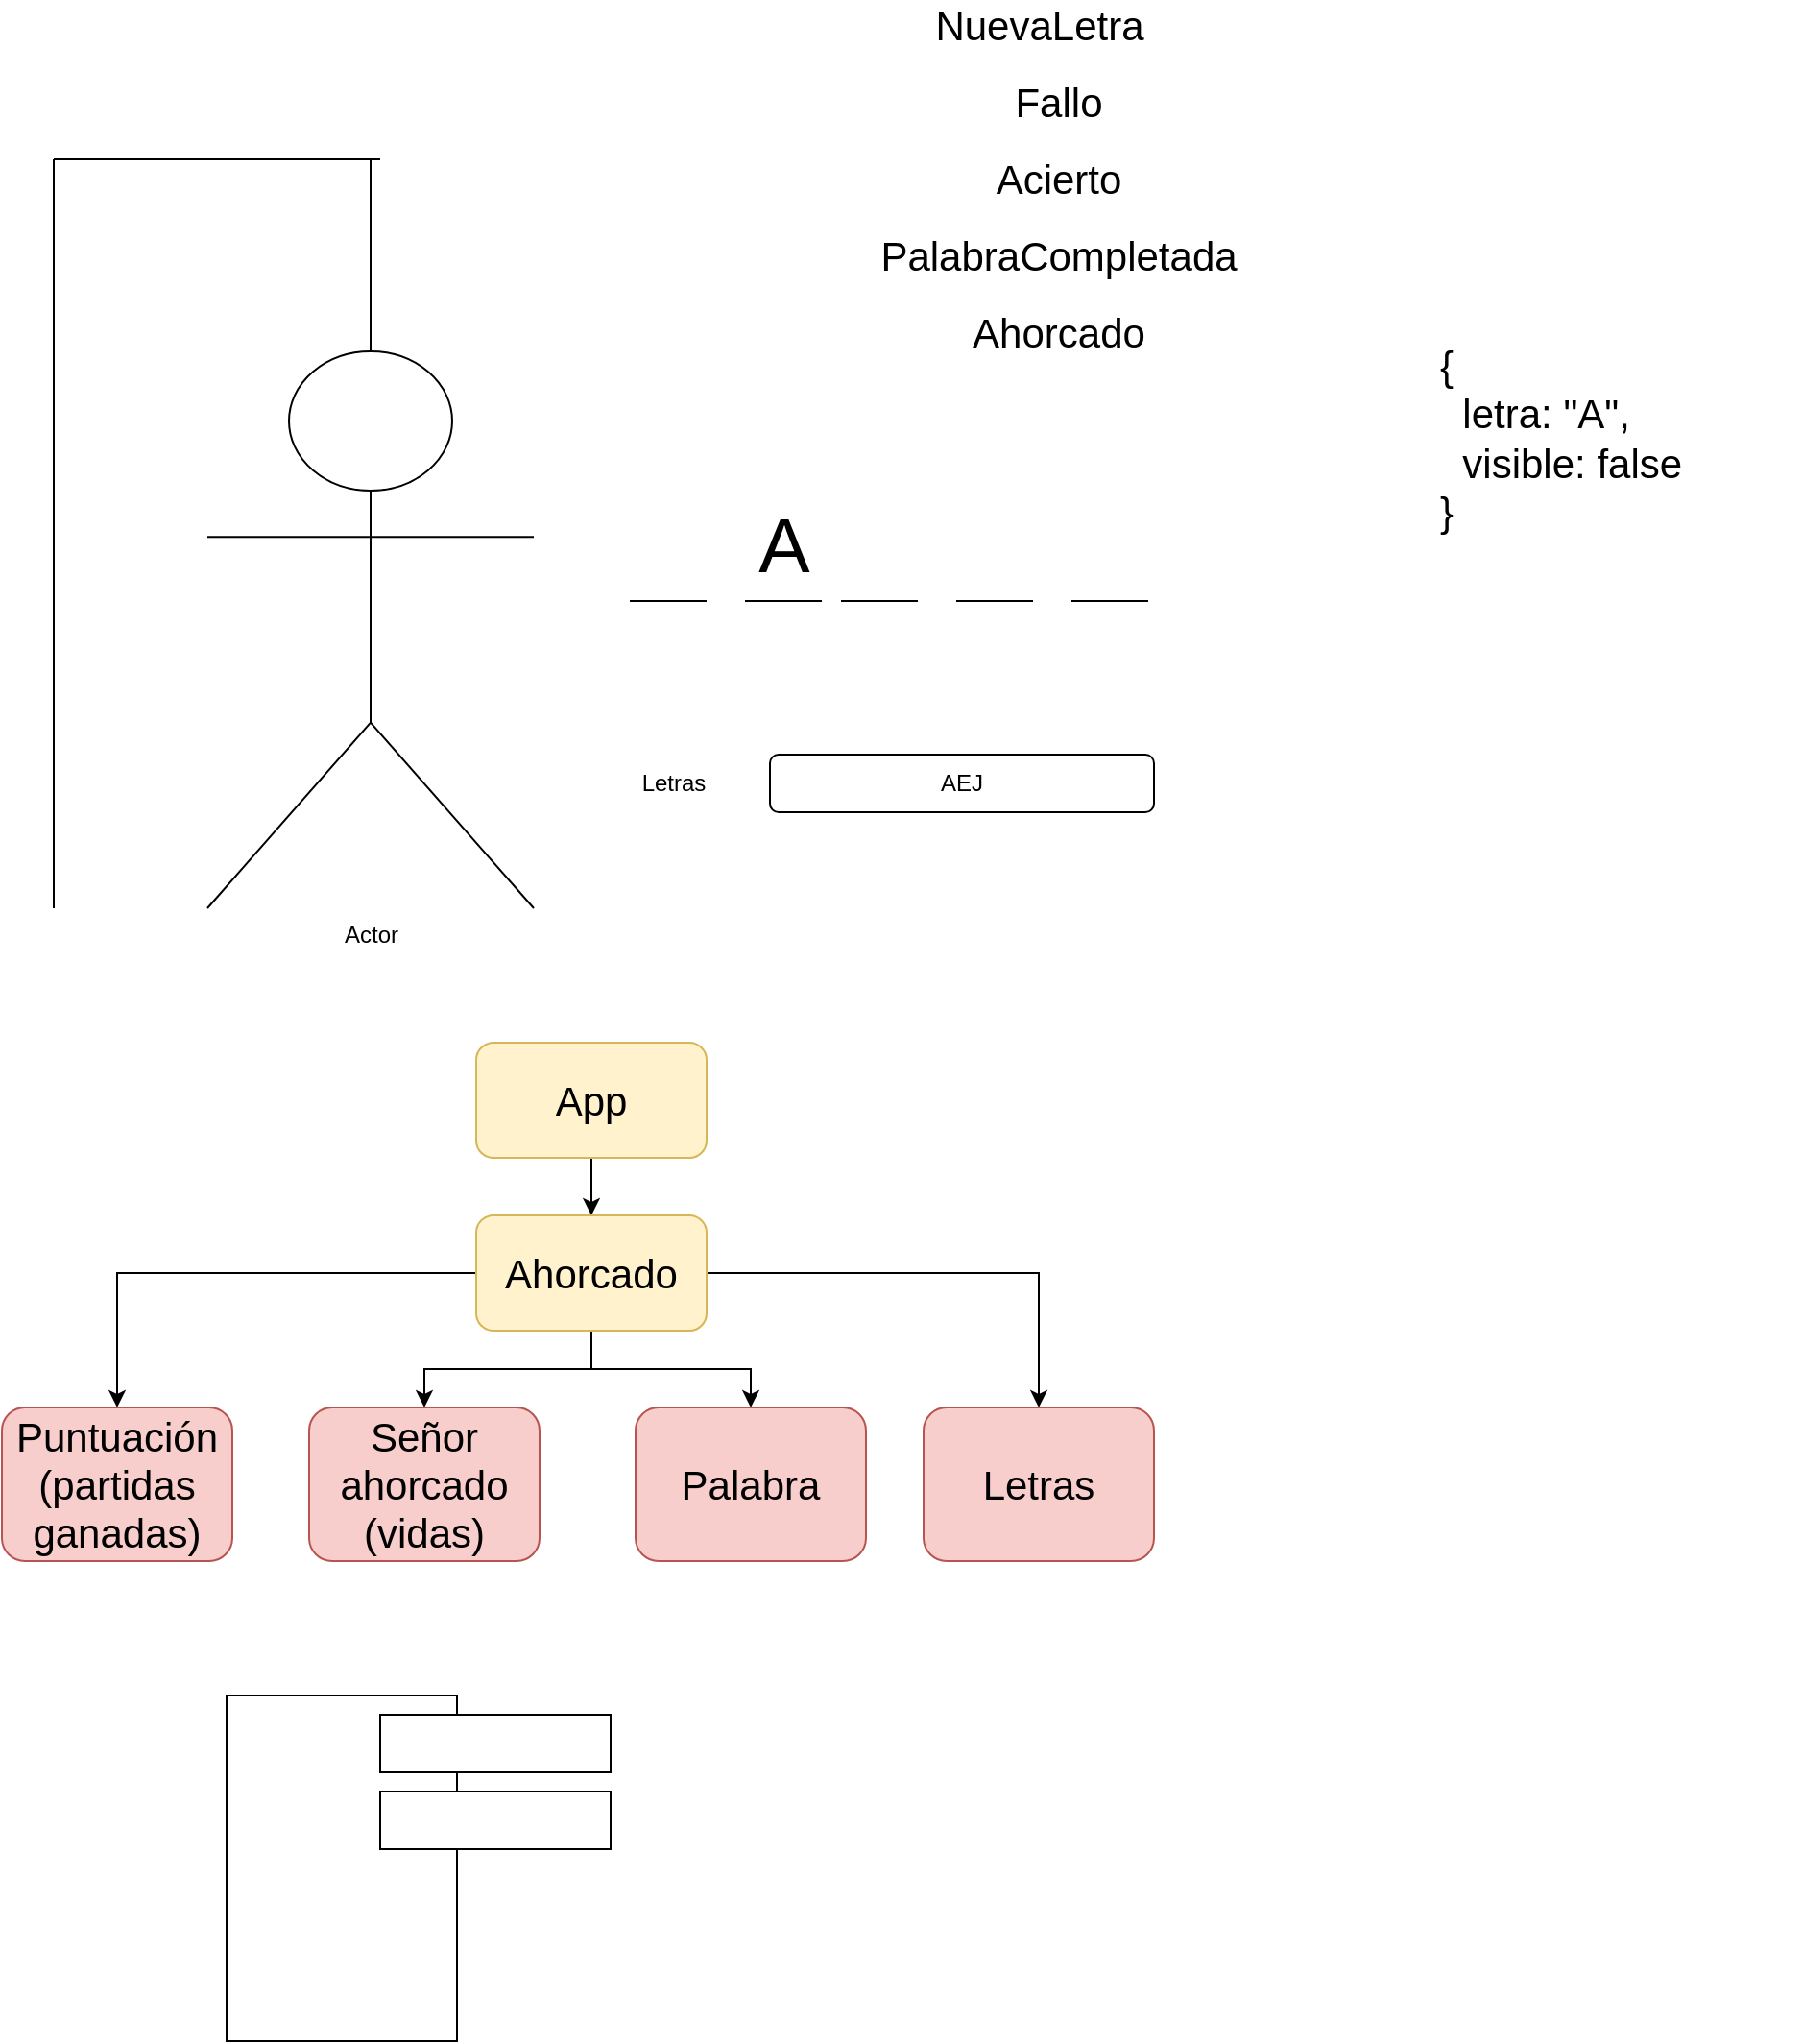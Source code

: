 <mxfile version="12.6.5" type="device"><diagram id="QN5Zk4of3qhQJZS_ugjB" name="Page-1"><mxGraphModel dx="1102" dy="1000" grid="1" gridSize="10" guides="1" tooltips="1" connect="1" arrows="1" fold="1" page="1" pageScale="1" pageWidth="827" pageHeight="1169" math="0" shadow="0"><root><mxCell id="0"/><mxCell id="1" parent="0"/><mxCell id="jxywBR3xFLj3tfyYOCNh-1" value="Actor" style="shape=umlActor;verticalLabelPosition=bottom;labelBackgroundColor=#ffffff;verticalAlign=top;html=1;outlineConnect=0;" parent="1" vertex="1"><mxGeometry x="220" y="230" width="170" height="290" as="geometry"/></mxCell><mxCell id="jxywBR3xFLj3tfyYOCNh-2" value="" style="endArrow=none;html=1;exitX=0.5;exitY=0;exitDx=0;exitDy=0;exitPerimeter=0;" parent="1" source="jxywBR3xFLj3tfyYOCNh-1" edge="1"><mxGeometry width="50" height="50" relative="1" as="geometry"><mxPoint x="280" y="180" as="sourcePoint"/><mxPoint x="305" y="130" as="targetPoint"/></mxGeometry></mxCell><mxCell id="jxywBR3xFLj3tfyYOCNh-3" value="" style="endArrow=none;html=1;" parent="1" edge="1"><mxGeometry width="50" height="50" relative="1" as="geometry"><mxPoint x="140" y="130" as="sourcePoint"/><mxPoint x="310" y="130" as="targetPoint"/></mxGeometry></mxCell><mxCell id="jxywBR3xFLj3tfyYOCNh-4" value="" style="endArrow=none;html=1;" parent="1" edge="1"><mxGeometry width="50" height="50" relative="1" as="geometry"><mxPoint x="140" y="520" as="sourcePoint"/><mxPoint x="140" y="130" as="targetPoint"/></mxGeometry></mxCell><mxCell id="jxywBR3xFLj3tfyYOCNh-5" value="" style="endArrow=none;html=1;" parent="1" edge="1"><mxGeometry width="50" height="50" relative="1" as="geometry"><mxPoint x="500" y="360" as="sourcePoint"/><mxPoint x="540" y="360" as="targetPoint"/></mxGeometry></mxCell><mxCell id="p3P_Gn9_XQn2qCIZhmGr-1" value="A" style="text;html=1;align=center;verticalAlign=middle;resizable=0;points=[];labelBackgroundColor=#ffffff;fontSize=40;" vertex="1" connectable="0" parent="jxywBR3xFLj3tfyYOCNh-5"><mxGeometry x="-0.5" y="-5" relative="1" as="geometry"><mxPoint x="10" y="-35" as="offset"/></mxGeometry></mxCell><mxCell id="jxywBR3xFLj3tfyYOCNh-6" value="" style="endArrow=none;html=1;" parent="1" edge="1"><mxGeometry width="50" height="50" relative="1" as="geometry"><mxPoint x="440" y="360" as="sourcePoint"/><mxPoint x="480" y="360" as="targetPoint"/></mxGeometry></mxCell><mxCell id="jxywBR3xFLj3tfyYOCNh-7" value="" style="endArrow=none;html=1;" parent="1" edge="1"><mxGeometry width="50" height="50" relative="1" as="geometry"><mxPoint x="710" y="360" as="sourcePoint"/><mxPoint x="670" y="360" as="targetPoint"/></mxGeometry></mxCell><mxCell id="jxywBR3xFLj3tfyYOCNh-8" value="" style="endArrow=none;html=1;" parent="1" edge="1"><mxGeometry width="50" height="50" relative="1" as="geometry"><mxPoint x="610" y="360" as="sourcePoint"/><mxPoint x="650" y="360" as="targetPoint"/></mxGeometry></mxCell><mxCell id="jxywBR3xFLj3tfyYOCNh-9" value="" style="endArrow=none;html=1;" parent="1" edge="1"><mxGeometry width="50" height="50" relative="1" as="geometry"><mxPoint x="550" y="360" as="sourcePoint"/><mxPoint x="590" y="360" as="targetPoint"/></mxGeometry></mxCell><mxCell id="jxywBR3xFLj3tfyYOCNh-11" value="AEJ" style="rounded=1;whiteSpace=wrap;html=1;" parent="1" vertex="1"><mxGeometry x="513" y="440" width="200" height="30" as="geometry"/></mxCell><mxCell id="jxywBR3xFLj3tfyYOCNh-12" value="Letras" style="text;html=1;strokeColor=none;fillColor=none;align=center;verticalAlign=middle;whiteSpace=wrap;rounded=0;" parent="1" vertex="1"><mxGeometry x="443" y="445" width="40" height="20" as="geometry"/></mxCell><mxCell id="jxywBR3xFLj3tfyYOCNh-15" style="edgeStyle=orthogonalEdgeStyle;rounded=0;orthogonalLoop=1;jettySize=auto;html=1;exitX=0.5;exitY=1;exitDx=0;exitDy=0;entryX=0.5;entryY=0;entryDx=0;entryDy=0;fontSize=21;" parent="1" source="jxywBR3xFLj3tfyYOCNh-13" target="jxywBR3xFLj3tfyYOCNh-14" edge="1"><mxGeometry relative="1" as="geometry"/></mxCell><mxCell id="jxywBR3xFLj3tfyYOCNh-13" value="App" style="rounded=1;whiteSpace=wrap;html=1;fontSize=21;fillColor=#fff2cc;strokeColor=#d6b656;" parent="1" vertex="1"><mxGeometry x="360" y="590" width="120" height="60" as="geometry"/></mxCell><mxCell id="jxywBR3xFLj3tfyYOCNh-22" value="Puntuación (partidas ganadas)" style="rounded=1;whiteSpace=wrap;html=1;fontSize=21;fillColor=#f8cecc;strokeColor=#b85450;" parent="1" vertex="1"><mxGeometry x="113" y="780" width="120" height="80" as="geometry"/></mxCell><mxCell id="jxywBR3xFLj3tfyYOCNh-18" style="edgeStyle=orthogonalEdgeStyle;rounded=0;orthogonalLoop=1;jettySize=auto;html=1;entryX=0.5;entryY=0;entryDx=0;entryDy=0;fontSize=21;" parent="1" source="jxywBR3xFLj3tfyYOCNh-14" target="jxywBR3xFLj3tfyYOCNh-17" edge="1"><mxGeometry relative="1" as="geometry"/></mxCell><mxCell id="jxywBR3xFLj3tfyYOCNh-19" style="edgeStyle=orthogonalEdgeStyle;rounded=0;orthogonalLoop=1;jettySize=auto;html=1;fontSize=21;" parent="1" source="jxywBR3xFLj3tfyYOCNh-14" target="jxywBR3xFLj3tfyYOCNh-16" edge="1"><mxGeometry relative="1" as="geometry"/></mxCell><mxCell id="jxywBR3xFLj3tfyYOCNh-21" value="" style="edgeStyle=orthogonalEdgeStyle;rounded=0;orthogonalLoop=1;jettySize=auto;html=1;fontSize=21;" parent="1" source="jxywBR3xFLj3tfyYOCNh-14" target="jxywBR3xFLj3tfyYOCNh-20" edge="1"><mxGeometry relative="1" as="geometry"/></mxCell><mxCell id="jxywBR3xFLj3tfyYOCNh-31" style="edgeStyle=orthogonalEdgeStyle;rounded=0;orthogonalLoop=1;jettySize=auto;html=1;entryX=0.5;entryY=0;entryDx=0;entryDy=0;fontSize=21;" parent="1" source="jxywBR3xFLj3tfyYOCNh-14" target="jxywBR3xFLj3tfyYOCNh-22" edge="1"><mxGeometry relative="1" as="geometry"/></mxCell><mxCell id="jxywBR3xFLj3tfyYOCNh-14" value="Ahorcado" style="rounded=1;whiteSpace=wrap;html=1;fontSize=21;fillColor=#fff2cc;strokeColor=#d6b656;" parent="1" vertex="1"><mxGeometry x="360" y="680" width="120" height="60" as="geometry"/></mxCell><mxCell id="jxywBR3xFLj3tfyYOCNh-20" value="Letras" style="rounded=1;whiteSpace=wrap;html=1;fontSize=21;fillColor=#f8cecc;strokeColor=#b85450;" parent="1" vertex="1"><mxGeometry x="593" y="780" width="120" height="80" as="geometry"/></mxCell><mxCell id="jxywBR3xFLj3tfyYOCNh-16" value="Palabra" style="rounded=1;whiteSpace=wrap;html=1;fontSize=21;fillColor=#f8cecc;strokeColor=#b85450;" parent="1" vertex="1"><mxGeometry x="443" y="780" width="120" height="80" as="geometry"/></mxCell><mxCell id="jxywBR3xFLj3tfyYOCNh-17" value="Señor ahorcado (vidas)" style="rounded=1;whiteSpace=wrap;html=1;fontSize=21;fillColor=#f8cecc;strokeColor=#b85450;" parent="1" vertex="1"><mxGeometry x="273" y="780" width="120" height="80" as="geometry"/></mxCell><mxCell id="jxywBR3xFLj3tfyYOCNh-24" value="" style="rounded=0;whiteSpace=wrap;html=1;fontSize=21;" parent="1" vertex="1"><mxGeometry x="230" y="930" width="120" height="180" as="geometry"/></mxCell><mxCell id="jxywBR3xFLj3tfyYOCNh-25" value="" style="rounded=0;whiteSpace=wrap;html=1;fontSize=21;" parent="1" vertex="1"><mxGeometry x="310" y="940" width="120" height="30" as="geometry"/></mxCell><mxCell id="jxywBR3xFLj3tfyYOCNh-26" value="" style="rounded=0;whiteSpace=wrap;html=1;fontSize=21;" parent="1" vertex="1"><mxGeometry x="310" y="980" width="120" height="30" as="geometry"/></mxCell><mxCell id="jxywBR3xFLj3tfyYOCNh-32" value="NuevaLetra" style="text;html=1;strokeColor=none;fillColor=none;align=center;verticalAlign=middle;whiteSpace=wrap;rounded=0;fontSize=21;" parent="1" vertex="1"><mxGeometry x="569.5" y="50" width="167" height="20" as="geometry"/></mxCell><mxCell id="jxywBR3xFLj3tfyYOCNh-34" value="Fallo" style="text;html=1;strokeColor=none;fillColor=none;align=center;verticalAlign=middle;whiteSpace=wrap;rounded=0;fontSize=21;" parent="1" vertex="1"><mxGeometry x="580" y="90" width="167" height="20" as="geometry"/></mxCell><mxCell id="jxywBR3xFLj3tfyYOCNh-35" value="Acierto" style="text;html=1;strokeColor=none;fillColor=none;align=center;verticalAlign=middle;whiteSpace=wrap;rounded=0;fontSize=21;" parent="1" vertex="1"><mxGeometry x="580" y="130" width="167" height="20" as="geometry"/></mxCell><mxCell id="jxywBR3xFLj3tfyYOCNh-36" value="PalabraCompletada" style="text;html=1;strokeColor=none;fillColor=none;align=center;verticalAlign=middle;whiteSpace=wrap;rounded=0;fontSize=21;" parent="1" vertex="1"><mxGeometry x="580" y="170" width="167" height="20" as="geometry"/></mxCell><mxCell id="jxywBR3xFLj3tfyYOCNh-37" value="Ahorcado" style="text;html=1;strokeColor=none;fillColor=none;align=center;verticalAlign=middle;whiteSpace=wrap;rounded=0;fontSize=21;" parent="1" vertex="1"><mxGeometry x="580" y="210" width="167" height="20" as="geometry"/></mxCell><mxCell id="jxywBR3xFLj3tfyYOCNh-40" value="{&lt;br&gt;&amp;nbsp; letra: &quot;A&quot;,&lt;br&gt;&amp;nbsp; visible: false&lt;br&gt;}" style="text;html=1;strokeColor=none;fillColor=none;align=left;verticalAlign=middle;whiteSpace=wrap;rounded=0;fontSize=21;" parent="1" vertex="1"><mxGeometry x="860" y="270" width="190" height="10" as="geometry"/></mxCell></root></mxGraphModel></diagram></mxfile>